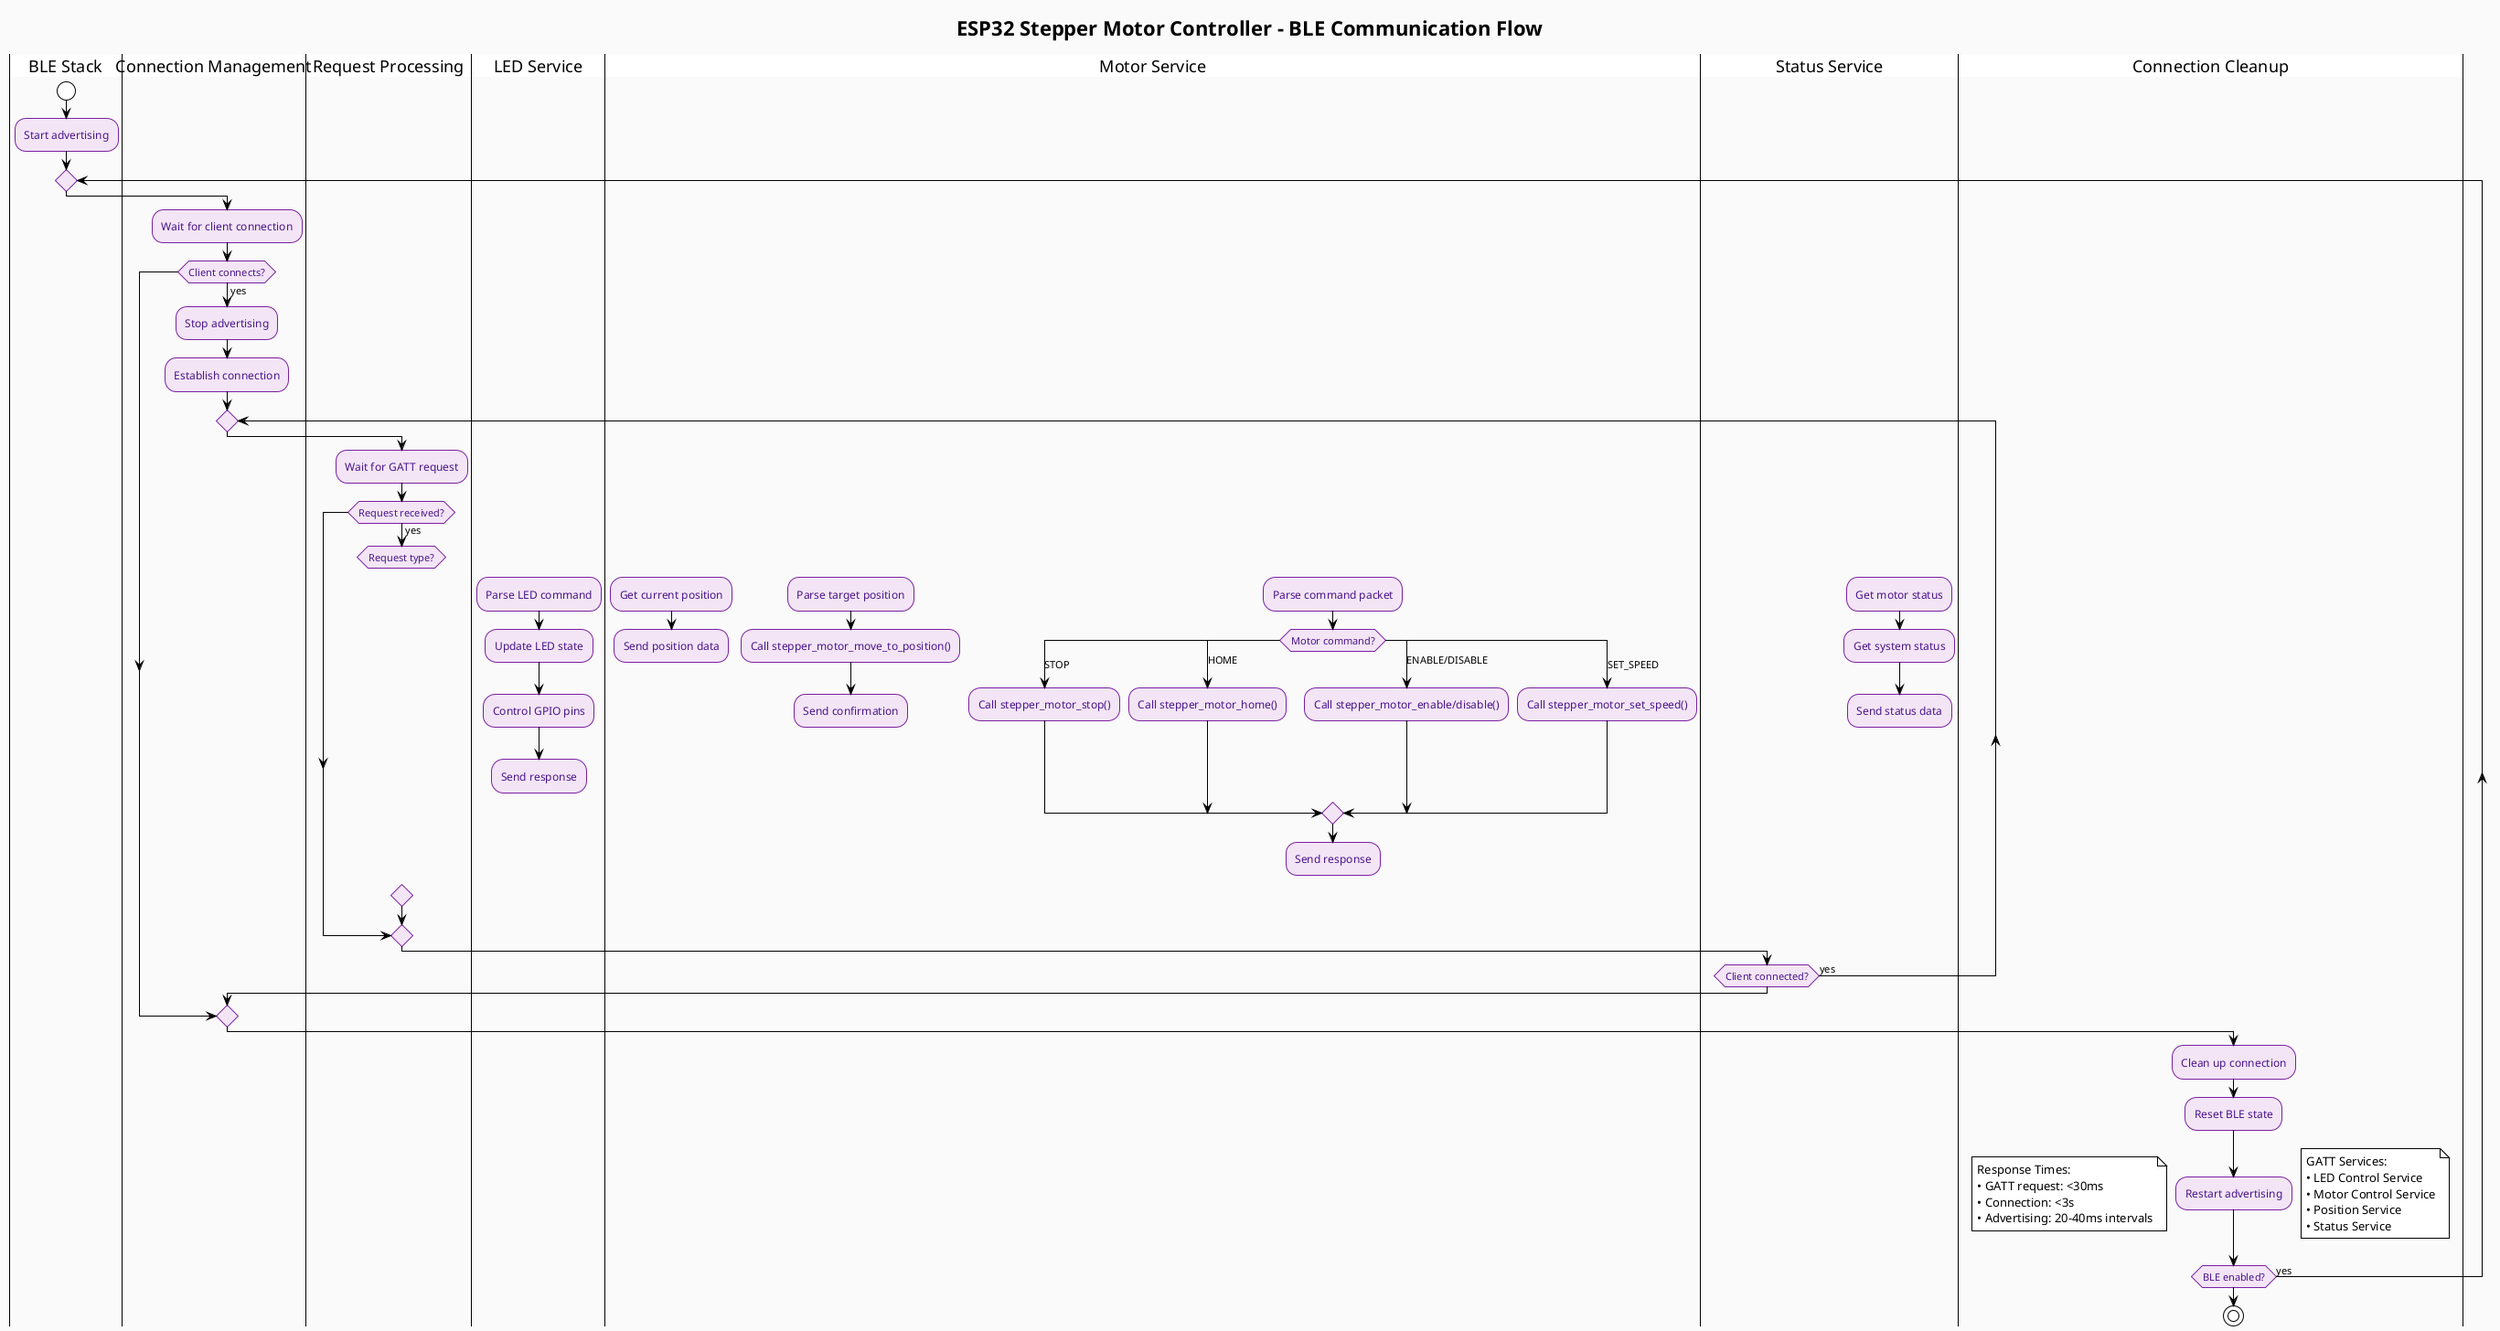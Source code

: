 @startuml BLE_Communication_Flow
!theme plain

' Inline styling
skinparam backgroundColor #FAFAFA
skinparam activity {
  backgroundColor #F3E5F5
  borderColor #7B1FA2
  fontColor #4A148C
}

title ESP32 Stepper Motor Controller - BLE Communication Flow

|BLE Stack|
start
:Start advertising;

repeat
    |Connection Management|
    :Wait for client connection;
    if (Client connects?) then (yes)
        :Stop advertising;
        :Establish connection;
        
        repeat
            |Request Processing|
            :Wait for GATT request;
            if (Request received?) then (yes)
                switch (Request type?)
                case (LED Control)
                    |LED Service|
                    :Parse LED command;
                    :Update LED state;
                    :Control GPIO pins;
                    :Send response;
                    
                case (Motor Position Read)
                    |Motor Service|
                    :Get current position;
                    :Send position data;
                    
                case (Motor Position Write)
                    |Motor Service|
                    :Parse target position;
                    :Call stepper_motor_move_to_position();
                    :Send confirmation;
                    
                case (Motor Command)
                    |Motor Service|
                    :Parse command packet;
                    switch (Motor command?)
                    case (STOP)
                        :Call stepper_motor_stop();
                    case (HOME)
                        :Call stepper_motor_home();
                    case (ENABLE/DISABLE)
                        :Call stepper_motor_enable/disable();
                    case (SET_SPEED)
                        :Call stepper_motor_set_speed();
                    endswitch
                    :Send response;
                    
                case (Status Request)
                    |Status Service|
                    :Get motor status;
                    :Get system status;
                    :Send status data;
                    
                endswitch
            endif
            
        repeat while (Client connected?) is (yes)
        
    endif
    
    |Connection Cleanup|
    :Clean up connection;
    :Reset BLE state;
    :Restart advertising;
    
repeat while (BLE enabled?) is (yes)

note right : GATT Services:\n• LED Control Service\n• Motor Control Service\n• Position Service\n• Status Service

note left : Response Times:\n• GATT request: <30ms\n• Connection: <3s\n• Advertising: 20-40ms intervals

stop

@enduml 